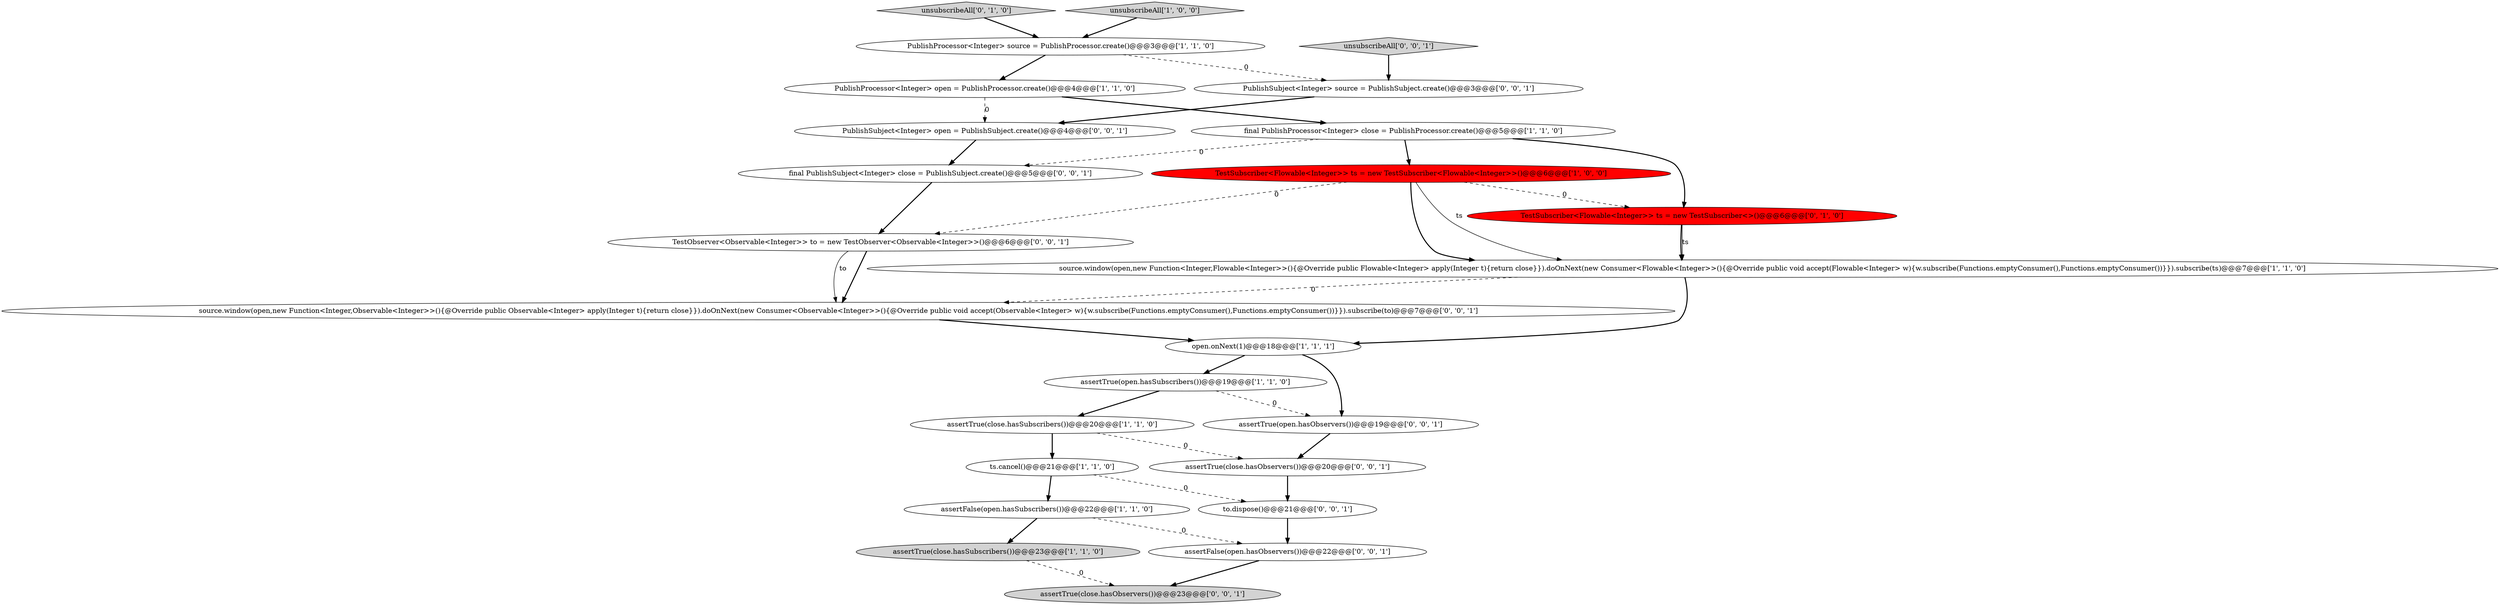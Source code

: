 digraph {
4 [style = filled, label = "assertTrue(close.hasSubscribers())@@@20@@@['1', '1', '0']", fillcolor = white, shape = ellipse image = "AAA0AAABBB1BBB"];
2 [style = filled, label = "assertTrue(close.hasSubscribers())@@@23@@@['1', '1', '0']", fillcolor = lightgray, shape = ellipse image = "AAA0AAABBB1BBB"];
20 [style = filled, label = "source.window(open,new Function<Integer,Observable<Integer>>(){@Override public Observable<Integer> apply(Integer t){return close}}).doOnNext(new Consumer<Observable<Integer>>(){@Override public void accept(Observable<Integer> w){w.subscribe(Functions.emptyConsumer(),Functions.emptyConsumer())}}).subscribe(to)@@@7@@@['0', '0', '1']", fillcolor = white, shape = ellipse image = "AAA0AAABBB3BBB"];
24 [style = filled, label = "unsubscribeAll['0', '0', '1']", fillcolor = lightgray, shape = diamond image = "AAA0AAABBB3BBB"];
9 [style = filled, label = "PublishProcessor<Integer> open = PublishProcessor.create()@@@4@@@['1', '1', '0']", fillcolor = white, shape = ellipse image = "AAA0AAABBB1BBB"];
15 [style = filled, label = "to.dispose()@@@21@@@['0', '0', '1']", fillcolor = white, shape = ellipse image = "AAA0AAABBB3BBB"];
21 [style = filled, label = "assertFalse(open.hasObservers())@@@22@@@['0', '0', '1']", fillcolor = white, shape = ellipse image = "AAA0AAABBB3BBB"];
3 [style = filled, label = "final PublishProcessor<Integer> close = PublishProcessor.create()@@@5@@@['1', '1', '0']", fillcolor = white, shape = ellipse image = "AAA0AAABBB1BBB"];
22 [style = filled, label = "assertTrue(close.hasObservers())@@@23@@@['0', '0', '1']", fillcolor = lightgray, shape = ellipse image = "AAA0AAABBB3BBB"];
10 [style = filled, label = "PublishProcessor<Integer> source = PublishProcessor.create()@@@3@@@['1', '1', '0']", fillcolor = white, shape = ellipse image = "AAA0AAABBB1BBB"];
14 [style = filled, label = "assertTrue(close.hasObservers())@@@20@@@['0', '0', '1']", fillcolor = white, shape = ellipse image = "AAA0AAABBB3BBB"];
23 [style = filled, label = "PublishSubject<Integer> open = PublishSubject.create()@@@4@@@['0', '0', '1']", fillcolor = white, shape = ellipse image = "AAA0AAABBB3BBB"];
18 [style = filled, label = "final PublishSubject<Integer> close = PublishSubject.create()@@@5@@@['0', '0', '1']", fillcolor = white, shape = ellipse image = "AAA0AAABBB3BBB"];
19 [style = filled, label = "assertTrue(open.hasObservers())@@@19@@@['0', '0', '1']", fillcolor = white, shape = ellipse image = "AAA0AAABBB3BBB"];
11 [style = filled, label = "TestSubscriber<Flowable<Integer>> ts = new TestSubscriber<Flowable<Integer>>()@@@6@@@['1', '0', '0']", fillcolor = red, shape = ellipse image = "AAA1AAABBB1BBB"];
13 [style = filled, label = "unsubscribeAll['0', '1', '0']", fillcolor = lightgray, shape = diamond image = "AAA0AAABBB2BBB"];
1 [style = filled, label = "assertTrue(open.hasSubscribers())@@@19@@@['1', '1', '0']", fillcolor = white, shape = ellipse image = "AAA0AAABBB1BBB"];
8 [style = filled, label = "ts.cancel()@@@21@@@['1', '1', '0']", fillcolor = white, shape = ellipse image = "AAA0AAABBB1BBB"];
16 [style = filled, label = "TestObserver<Observable<Integer>> to = new TestObserver<Observable<Integer>>()@@@6@@@['0', '0', '1']", fillcolor = white, shape = ellipse image = "AAA0AAABBB3BBB"];
12 [style = filled, label = "TestSubscriber<Flowable<Integer>> ts = new TestSubscriber<>()@@@6@@@['0', '1', '0']", fillcolor = red, shape = ellipse image = "AAA1AAABBB2BBB"];
17 [style = filled, label = "PublishSubject<Integer> source = PublishSubject.create()@@@3@@@['0', '0', '1']", fillcolor = white, shape = ellipse image = "AAA0AAABBB3BBB"];
7 [style = filled, label = "open.onNext(1)@@@18@@@['1', '1', '1']", fillcolor = white, shape = ellipse image = "AAA0AAABBB1BBB"];
0 [style = filled, label = "source.window(open,new Function<Integer,Flowable<Integer>>(){@Override public Flowable<Integer> apply(Integer t){return close}}).doOnNext(new Consumer<Flowable<Integer>>(){@Override public void accept(Flowable<Integer> w){w.subscribe(Functions.emptyConsumer(),Functions.emptyConsumer())}}).subscribe(ts)@@@7@@@['1', '1', '0']", fillcolor = white, shape = ellipse image = "AAA0AAABBB1BBB"];
5 [style = filled, label = "unsubscribeAll['1', '0', '0']", fillcolor = lightgray, shape = diamond image = "AAA0AAABBB1BBB"];
6 [style = filled, label = "assertFalse(open.hasSubscribers())@@@22@@@['1', '1', '0']", fillcolor = white, shape = ellipse image = "AAA0AAABBB1BBB"];
13->10 [style = bold, label=""];
5->10 [style = bold, label=""];
6->21 [style = dashed, label="0"];
1->4 [style = bold, label=""];
7->1 [style = bold, label=""];
16->20 [style = solid, label="to"];
11->16 [style = dashed, label="0"];
15->21 [style = bold, label=""];
3->18 [style = dashed, label="0"];
8->15 [style = dashed, label="0"];
1->19 [style = dashed, label="0"];
3->11 [style = bold, label=""];
12->0 [style = solid, label="ts"];
8->6 [style = bold, label=""];
3->12 [style = bold, label=""];
11->12 [style = dashed, label="0"];
0->20 [style = dashed, label="0"];
12->0 [style = bold, label=""];
17->23 [style = bold, label=""];
9->23 [style = dashed, label="0"];
0->7 [style = bold, label=""];
6->2 [style = bold, label=""];
11->0 [style = bold, label=""];
19->14 [style = bold, label=""];
11->0 [style = solid, label="ts"];
21->22 [style = bold, label=""];
24->17 [style = bold, label=""];
10->17 [style = dashed, label="0"];
9->3 [style = bold, label=""];
4->8 [style = bold, label=""];
14->15 [style = bold, label=""];
10->9 [style = bold, label=""];
4->14 [style = dashed, label="0"];
20->7 [style = bold, label=""];
16->20 [style = bold, label=""];
2->22 [style = dashed, label="0"];
7->19 [style = bold, label=""];
23->18 [style = bold, label=""];
18->16 [style = bold, label=""];
}
